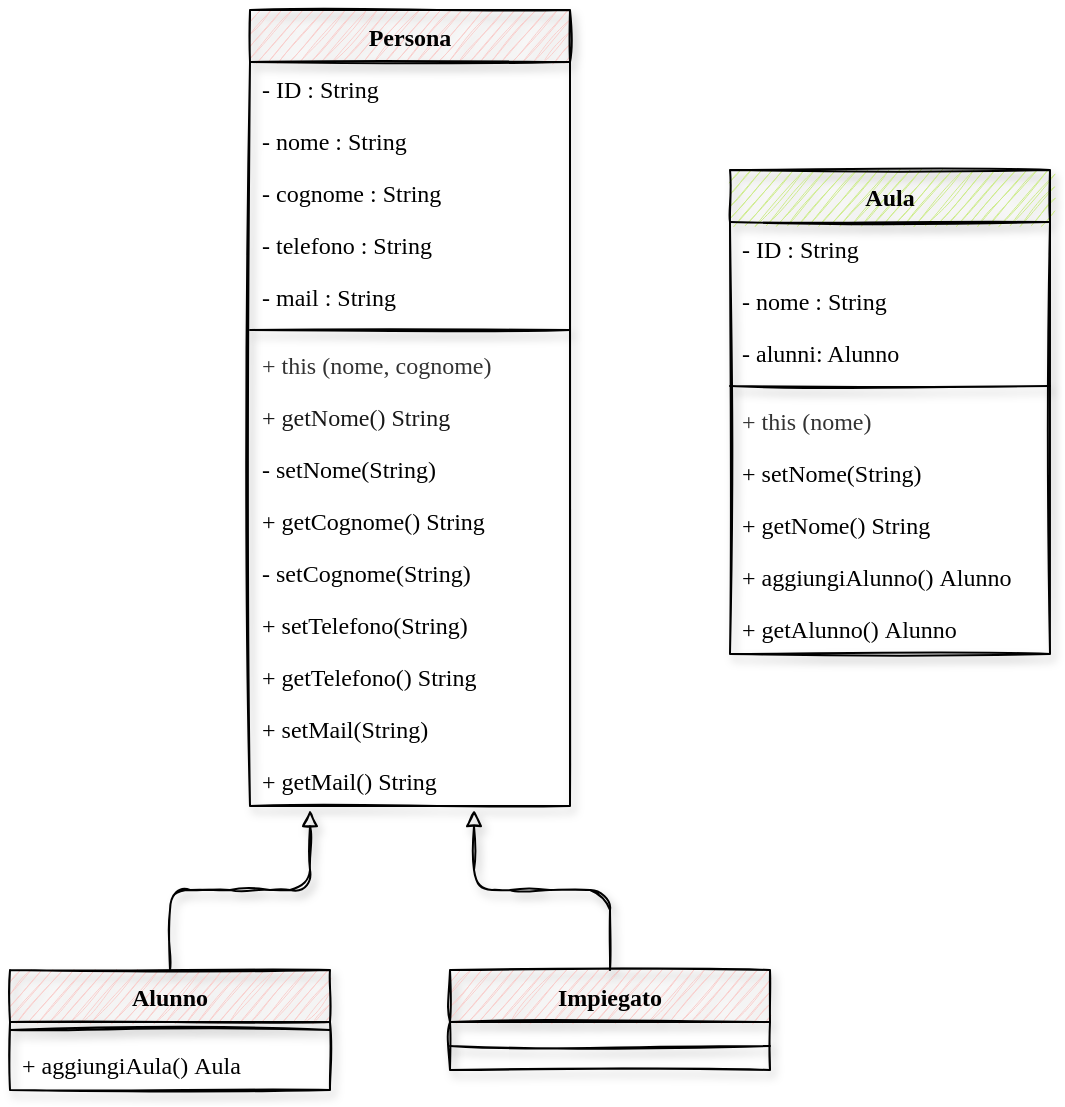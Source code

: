 <mxfile version="14.1.8" type="device"><diagram id="aH8_hreQ1z0E4APBQw4B" name="Pagina-1"><mxGraphModel dx="438" dy="429" grid="1" gridSize="10" guides="1" tooltips="1" connect="1" arrows="1" fold="1" page="1" pageScale="1" pageWidth="827" pageHeight="1169" background="#FFFFFF" math="0" shadow="0"><root><mxCell id="0"/><mxCell id="1" parent="0"/><mxCell id="PAI9XPHNsCmKN7S4SoN1-1" value="Persona" style="swimlane;fontStyle=1;align=center;verticalAlign=top;childLayout=stackLayout;horizontal=1;startSize=26;horizontalStack=0;resizeParent=1;resizeParentMax=0;resizeLast=0;collapsible=1;marginBottom=0;glass=0;sketch=1;fontFamily=Comic Sans MS;labelBackgroundColor=none;gradientDirection=north;fillColor=#f8cecc;shadow=1;" parent="1" vertex="1"><mxGeometry x="200" y="80" width="160" height="398" as="geometry"/></mxCell><mxCell id="jZ64nCVqp4-4KAkL9BZt-16" value="- ID : String" style="text;strokeColor=none;fillColor=none;align=left;verticalAlign=top;spacingLeft=4;spacingRight=4;overflow=hidden;rotatable=0;points=[[0,0.5],[1,0.5]];portConstraint=eastwest;fontFamily=Comic Sans MS;" parent="PAI9XPHNsCmKN7S4SoN1-1" vertex="1"><mxGeometry y="26" width="160" height="26" as="geometry"/></mxCell><mxCell id="PAI9XPHNsCmKN7S4SoN1-2" value="- nome : String" style="text;align=left;verticalAlign=top;spacingLeft=4;spacingRight=4;overflow=hidden;rotatable=0;points=[[0,0.5],[1,0.5]];portConstraint=eastwest;fontFamily=Comic Sans MS;" parent="PAI9XPHNsCmKN7S4SoN1-1" vertex="1"><mxGeometry y="52" width="160" height="26" as="geometry"/></mxCell><mxCell id="PAI9XPHNsCmKN7S4SoN1-5" value="- cognome : String" style="text;align=left;verticalAlign=top;spacingLeft=4;spacingRight=4;overflow=hidden;rotatable=0;points=[[0,0.5],[1,0.5]];portConstraint=eastwest;strokeWidth=2;sketch=1;fontFamily=Comic Sans MS;" parent="PAI9XPHNsCmKN7S4SoN1-1" vertex="1"><mxGeometry y="78" width="160" height="26" as="geometry"/></mxCell><mxCell id="PAI9XPHNsCmKN7S4SoN1-7" value="- telefono : String" style="text;strokeColor=none;fillColor=none;align=left;verticalAlign=top;spacingLeft=4;spacingRight=4;overflow=hidden;rotatable=0;points=[[0,0.5],[1,0.5]];portConstraint=eastwest;fontFamily=Comic Sans MS;labelBackgroundColor=none;" parent="PAI9XPHNsCmKN7S4SoN1-1" vertex="1"><mxGeometry y="104" width="160" height="26" as="geometry"/></mxCell><mxCell id="PAI9XPHNsCmKN7S4SoN1-6" value="- mail : String" style="text;strokeColor=none;fillColor=none;align=left;verticalAlign=top;spacingLeft=4;spacingRight=4;overflow=hidden;rotatable=0;points=[[0,0.5],[1,0.5]];portConstraint=eastwest;fontFamily=Comic Sans MS;labelBackgroundColor=none;labelBorderColor=none;" parent="PAI9XPHNsCmKN7S4SoN1-1" vertex="1"><mxGeometry y="130" width="160" height="26" as="geometry"/></mxCell><mxCell id="PAI9XPHNsCmKN7S4SoN1-3" value="" style="line;strokeWidth=1;fillColor=none;align=left;verticalAlign=middle;spacingTop=-1;spacingLeft=3;spacingRight=3;rotatable=0;labelPosition=right;points=[];portConstraint=eastwest;sketch=1;shadow=1;" parent="PAI9XPHNsCmKN7S4SoN1-1" vertex="1"><mxGeometry y="156" width="160" height="8" as="geometry"/></mxCell><mxCell id="jZ64nCVqp4-4KAkL9BZt-2" value="+ this (nome, cognome)" style="text;strokeColor=none;fillColor=none;align=left;verticalAlign=top;spacingLeft=4;spacingRight=4;overflow=hidden;rotatable=0;points=[[0,0.5],[1,0.5]];portConstraint=eastwest;fontFamily=Comic Sans MS;textOpacity=80;" parent="PAI9XPHNsCmKN7S4SoN1-1" vertex="1"><mxGeometry y="164" width="160" height="26" as="geometry"/></mxCell><mxCell id="jZ64nCVqp4-4KAkL9BZt-3" value="+ getNome() String" style="text;strokeColor=none;fillColor=none;align=left;verticalAlign=top;spacingLeft=4;spacingRight=4;overflow=hidden;rotatable=0;points=[[0,0.5],[1,0.5]];portConstraint=eastwest;fontFamily=Comic Sans MS;textOpacity=90;" parent="PAI9XPHNsCmKN7S4SoN1-1" vertex="1"><mxGeometry y="190" width="160" height="26" as="geometry"/></mxCell><mxCell id="jZ64nCVqp4-4KAkL9BZt-10" value="- setNome(String)" style="text;strokeColor=none;fillColor=none;align=left;verticalAlign=top;spacingLeft=4;spacingRight=4;overflow=hidden;rotatable=0;points=[[0,0.5],[1,0.5]];portConstraint=eastwest;fontFamily=Comic Sans MS;" parent="PAI9XPHNsCmKN7S4SoN1-1" vertex="1"><mxGeometry y="216" width="160" height="26" as="geometry"/></mxCell><mxCell id="jZ64nCVqp4-4KAkL9BZt-4" value="+ getCognome() String" style="text;strokeColor=none;fillColor=none;align=left;verticalAlign=top;spacingLeft=4;spacingRight=4;overflow=hidden;rotatable=0;points=[[0,0.5],[1,0.5]];portConstraint=eastwest;fontFamily=Comic Sans MS;" parent="PAI9XPHNsCmKN7S4SoN1-1" vertex="1"><mxGeometry y="242" width="160" height="26" as="geometry"/></mxCell><mxCell id="jZ64nCVqp4-4KAkL9BZt-11" value="- setCognome(String)" style="text;strokeColor=none;fillColor=none;align=left;verticalAlign=top;spacingLeft=4;spacingRight=4;overflow=hidden;rotatable=0;points=[[0,0.5],[1,0.5]];portConstraint=eastwest;fontFamily=Comic Sans MS;" parent="PAI9XPHNsCmKN7S4SoN1-1" vertex="1"><mxGeometry y="268" width="160" height="26" as="geometry"/></mxCell><mxCell id="jZ64nCVqp4-4KAkL9BZt-5" value="+ setTelefono(String)" style="text;strokeColor=none;fillColor=none;align=left;verticalAlign=top;spacingLeft=4;spacingRight=4;overflow=hidden;rotatable=0;points=[[0,0.5],[1,0.5]];portConstraint=eastwest;fontFamily=Comic Sans MS;" parent="PAI9XPHNsCmKN7S4SoN1-1" vertex="1"><mxGeometry y="294" width="160" height="26" as="geometry"/></mxCell><mxCell id="jZ64nCVqp4-4KAkL9BZt-7" value="+ getTelefono() String" style="text;strokeColor=none;fillColor=none;align=left;verticalAlign=top;spacingLeft=4;spacingRight=4;overflow=hidden;rotatable=0;points=[[0,0.5],[1,0.5]];portConstraint=eastwest;fontFamily=Comic Sans MS;" parent="PAI9XPHNsCmKN7S4SoN1-1" vertex="1"><mxGeometry y="320" width="160" height="26" as="geometry"/></mxCell><mxCell id="jZ64nCVqp4-4KAkL9BZt-8" value="+ setMail(String)" style="text;strokeColor=none;fillColor=none;align=left;verticalAlign=top;spacingLeft=4;spacingRight=4;overflow=hidden;rotatable=0;points=[[0,0.5],[1,0.5]];portConstraint=eastwest;fontFamily=Comic Sans MS;sketch=0;glass=0;shadow=0;" parent="PAI9XPHNsCmKN7S4SoN1-1" vertex="1"><mxGeometry y="346" width="160" height="26" as="geometry"/></mxCell><mxCell id="jZ64nCVqp4-4KAkL9BZt-6" value="+ getMail() String" style="text;strokeColor=none;fillColor=none;align=left;verticalAlign=top;spacingLeft=4;spacingRight=4;overflow=hidden;rotatable=0;points=[[0,0.5],[1,0.5]];portConstraint=eastwest;fontFamily=Comic Sans MS;" parent="PAI9XPHNsCmKN7S4SoN1-1" vertex="1"><mxGeometry y="372" width="160" height="26" as="geometry"/></mxCell><mxCell id="PAI9XPHNsCmKN7S4SoN1-8" value="Alunno" style="swimlane;fontStyle=1;align=center;verticalAlign=top;childLayout=stackLayout;horizontal=1;startSize=26;horizontalStack=0;resizeParent=1;resizeParentMax=0;resizeLast=0;collapsible=1;marginBottom=0;fillColor=#f8cecc;sketch=1;fontFamily=Comic Sans MS;shadow=1;rounded=0;glass=0;" parent="1" vertex="1"><mxGeometry x="80" y="560" width="160" height="60" as="geometry"><mxRectangle x="130" y="559" width="70" height="26" as="alternateBounds"/></mxGeometry></mxCell><mxCell id="PAI9XPHNsCmKN7S4SoN1-10" value="" style="line;strokeWidth=1;fillColor=none;align=left;verticalAlign=middle;spacingTop=-1;spacingLeft=3;spacingRight=3;rotatable=0;labelPosition=right;points=[];portConstraint=eastwest;sketch=1;shadow=1;" parent="PAI9XPHNsCmKN7S4SoN1-8" vertex="1"><mxGeometry y="26" width="160" height="8" as="geometry"/></mxCell><mxCell id="d5a7nsJYvlSAn0yBw3xw-3" value="+ aggiungiAula() Aula" style="text;strokeColor=none;fillColor=none;align=left;verticalAlign=top;spacingLeft=4;spacingRight=4;overflow=hidden;rotatable=0;points=[[0,0.5],[1,0.5]];portConstraint=eastwest;fontFamily=Comic Sans MS;" vertex="1" parent="PAI9XPHNsCmKN7S4SoN1-8"><mxGeometry y="34" width="160" height="26" as="geometry"/></mxCell><mxCell id="PAI9XPHNsCmKN7S4SoN1-12" value="Impiegato" style="swimlane;fontStyle=1;align=center;verticalAlign=top;childLayout=stackLayout;horizontal=1;startSize=26;horizontalStack=0;resizeParent=1;resizeParentMax=0;resizeLast=0;collapsible=1;marginBottom=0;fillColor=#f8cecc;sketch=1;fontFamily=Comic Sans MS;shadow=1;" parent="1" vertex="1"><mxGeometry x="300" y="560" width="160" height="50" as="geometry"><mxRectangle x="290" y="400" width="90" height="26" as="alternateBounds"/></mxGeometry></mxCell><mxCell id="PAI9XPHNsCmKN7S4SoN1-14" value="" style="line;strokeWidth=1;fillColor=none;align=left;verticalAlign=middle;spacingTop=-1;spacingLeft=3;spacingRight=3;rotatable=0;labelPosition=right;points=[];portConstraint=eastwest;sketch=1;shadow=1;" parent="PAI9XPHNsCmKN7S4SoN1-12" vertex="1"><mxGeometry y="26" width="160" height="24" as="geometry"/></mxCell><mxCell id="PAI9XPHNsCmKN7S4SoN1-16" value="" style="endArrow=block;html=1;exitX=0.5;exitY=0;exitDx=0;exitDy=0;startArrow=none;startFill=0;endFill=0;sketch=1;shadow=1;" parent="1" source="PAI9XPHNsCmKN7S4SoN1-8" edge="1"><mxGeometry width="50" height="50" relative="1" as="geometry"><mxPoint x="220" y="500" as="sourcePoint"/><mxPoint x="230" y="480" as="targetPoint"/><Array as="points"><mxPoint x="160" y="520"/><mxPoint x="200" y="520"/><mxPoint x="230" y="520"/></Array></mxGeometry></mxCell><mxCell id="PAI9XPHNsCmKN7S4SoN1-17" value="" style="endArrow=block;html=1;exitX=0.5;exitY=0;exitDx=0;exitDy=0;endFill=0;fillColor=#dae8fc;sketch=1;shadow=1;" parent="1" source="PAI9XPHNsCmKN7S4SoN1-12" edge="1"><mxGeometry width="50" height="50" relative="1" as="geometry"><mxPoint x="410" y="532.61" as="sourcePoint"/><mxPoint x="312" y="480" as="targetPoint"/><Array as="points"><mxPoint x="380" y="520"/><mxPoint x="340" y="520"/><mxPoint x="312" y="520"/></Array></mxGeometry></mxCell><mxCell id="PAI9XPHNsCmKN7S4SoN1-18" value="Aula" style="swimlane;fontStyle=1;align=center;verticalAlign=top;childLayout=stackLayout;horizontal=1;startSize=26;horizontalStack=0;resizeParent=1;resizeParentMax=0;resizeLast=0;collapsible=1;marginBottom=0;fillColor=#cdeb8b;glass=0;sketch=1;fontFamily=Comic Sans MS;shadow=1;" parent="1" vertex="1"><mxGeometry x="440" y="160" width="160" height="242" as="geometry"/></mxCell><mxCell id="jZ64nCVqp4-4KAkL9BZt-15" value="- ID : String" style="text;strokeColor=none;fillColor=none;align=left;verticalAlign=top;spacingLeft=4;spacingRight=4;overflow=hidden;rotatable=0;points=[[0,0.5],[1,0.5]];portConstraint=eastwest;fontFamily=Comic Sans MS;" parent="PAI9XPHNsCmKN7S4SoN1-18" vertex="1"><mxGeometry y="26" width="160" height="26" as="geometry"/></mxCell><mxCell id="PAI9XPHNsCmKN7S4SoN1-19" value="- nome : String" style="text;strokeColor=none;fillColor=none;align=left;verticalAlign=top;spacingLeft=4;spacingRight=4;overflow=hidden;rotatable=0;points=[[0,0.5],[1,0.5]];portConstraint=eastwest;fontFamily=Comic Sans MS;" parent="PAI9XPHNsCmKN7S4SoN1-18" vertex="1"><mxGeometry y="52" width="160" height="26" as="geometry"/></mxCell><mxCell id="d5a7nsJYvlSAn0yBw3xw-1" value="- alunni: Alunno" style="text;strokeColor=none;fillColor=none;align=left;verticalAlign=top;spacingLeft=4;spacingRight=4;overflow=hidden;rotatable=0;points=[[0,0.5],[1,0.5]];portConstraint=eastwest;fontFamily=Comic Sans MS;" vertex="1" parent="PAI9XPHNsCmKN7S4SoN1-18"><mxGeometry y="78" width="160" height="26" as="geometry"/></mxCell><mxCell id="PAI9XPHNsCmKN7S4SoN1-20" value="" style="line;strokeWidth=1;fillColor=none;align=left;verticalAlign=middle;spacingTop=-1;spacingLeft=3;spacingRight=3;rotatable=0;labelPosition=right;points=[];portConstraint=eastwest;sketch=1;shadow=1;" parent="PAI9XPHNsCmKN7S4SoN1-18" vertex="1"><mxGeometry y="104" width="160" height="8" as="geometry"/></mxCell><mxCell id="d5a7nsJYvlSAn0yBw3xw-4" value="+ this (nome)" style="text;strokeColor=none;fillColor=none;align=left;verticalAlign=top;spacingLeft=4;spacingRight=4;overflow=hidden;rotatable=0;points=[[0,0.5],[1,0.5]];portConstraint=eastwest;fontFamily=Comic Sans MS;textOpacity=80;" vertex="1" parent="PAI9XPHNsCmKN7S4SoN1-18"><mxGeometry y="112" width="160" height="26" as="geometry"/></mxCell><mxCell id="jZ64nCVqp4-4KAkL9BZt-13" value="+ setNome(String)" style="text;strokeColor=none;fillColor=none;align=left;verticalAlign=top;spacingLeft=4;spacingRight=4;overflow=hidden;rotatable=0;points=[[0,0.5],[1,0.5]];portConstraint=eastwest;fontFamily=Comic Sans MS;" parent="PAI9XPHNsCmKN7S4SoN1-18" vertex="1"><mxGeometry y="138" width="160" height="26" as="geometry"/></mxCell><mxCell id="jZ64nCVqp4-4KAkL9BZt-14" value="+ getNome() String" style="text;strokeColor=none;fillColor=none;align=left;verticalAlign=top;spacingLeft=4;spacingRight=4;overflow=hidden;rotatable=0;points=[[0,0.5],[1,0.5]];portConstraint=eastwest;fontFamily=Comic Sans MS;" parent="PAI9XPHNsCmKN7S4SoN1-18" vertex="1"><mxGeometry y="164" width="160" height="26" as="geometry"/></mxCell><mxCell id="d5a7nsJYvlSAn0yBw3xw-2" value="+ aggiungiAlunno() Alunno" style="text;strokeColor=none;fillColor=none;align=left;verticalAlign=top;spacingLeft=4;spacingRight=4;overflow=hidden;rotatable=0;points=[[0,0.5],[1,0.5]];portConstraint=eastwest;fontFamily=Comic Sans MS;" vertex="1" parent="PAI9XPHNsCmKN7S4SoN1-18"><mxGeometry y="190" width="160" height="26" as="geometry"/></mxCell><mxCell id="d5a7nsJYvlSAn0yBw3xw-5" value="+ getAlunno() Alunno" style="text;strokeColor=none;fillColor=none;align=left;verticalAlign=top;spacingLeft=4;spacingRight=4;overflow=hidden;rotatable=0;points=[[0,0.5],[1,0.5]];portConstraint=eastwest;fontFamily=Comic Sans MS;" vertex="1" parent="PAI9XPHNsCmKN7S4SoN1-18"><mxGeometry y="216" width="160" height="26" as="geometry"/></mxCell></root></mxGraphModel></diagram></mxfile>